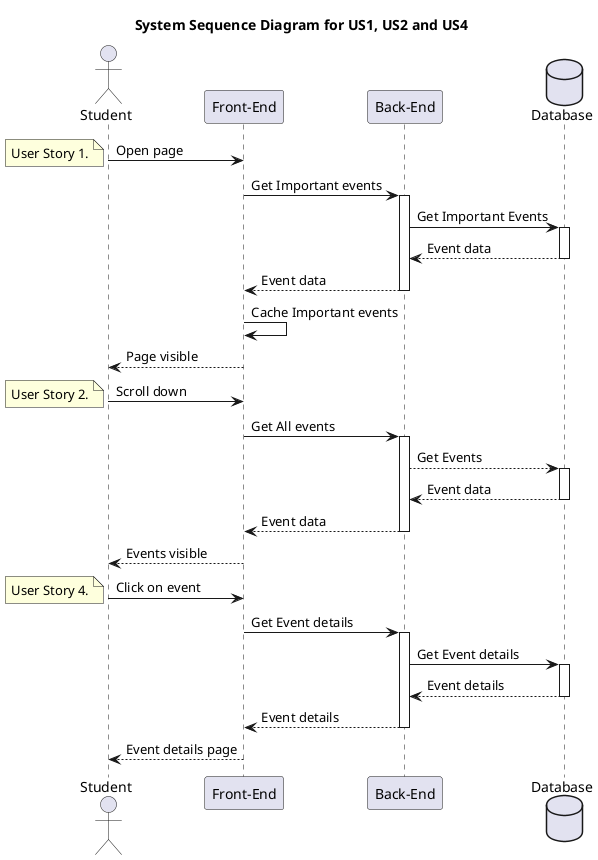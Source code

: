 @startuml "System sequence diagram for US1 and US2"
title System Sequence Diagram for US1, US2 and US4
actor Student as User
participant "Front-End" as FrontEnd 
participant "Back-End"  as BackEnd
database Database
User -> FrontEnd: Open page
note left
  User Story 1.
end note

FrontEnd -> BackEnd: Get Important events
activate BackEnd
BackEnd -> Database: Get Important Events
activate Database
Database --> BackEnd: Event data
deactivate Database

BackEnd --> FrontEnd: Event data

deactivate BackEnd
FrontEnd -> FrontEnd: Cache Important events
FrontEnd --> User: Page visible


User -> FrontEnd: Scroll down
note left
  User Story 2.
end note
FrontEnd -> BackEnd: Get All events
activate BackEnd
BackEnd --> Database: Get Events
activate Database

Database --> BackEnd: Event data

deactivate Database

BackEnd --> FrontEnd: Event data
deactivate BackEnd
FrontEnd --> User: Events visible

User -> FrontEnd: Click on event
note left
  User Story 4.
end note
FrontEnd -> BackEnd: Get Event details
activate BackEnd
BackEnd -> Database: Get Event details
activate Database
Database --> BackEnd: Event details
deactivate Database
BackEnd --> FrontEnd: Event details
deactivate BackEnd
FrontEnd --> User: Event details page

@enduml
